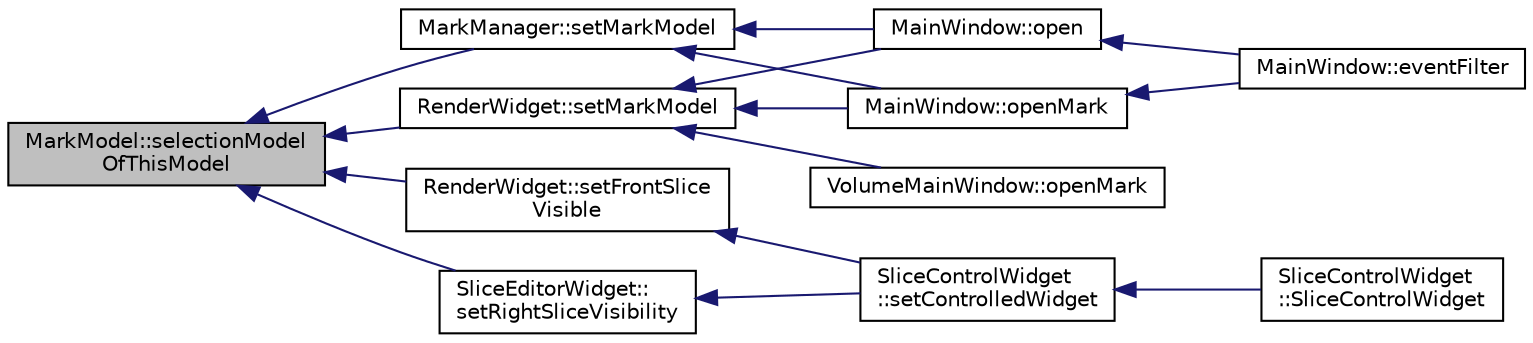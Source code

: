digraph "MarkModel::selectionModelOfThisModel"
{
  edge [fontname="Helvetica",fontsize="10",labelfontname="Helvetica",labelfontsize="10"];
  node [fontname="Helvetica",fontsize="10",shape=record];
  rankdir="LR";
  Node393 [label="MarkModel::selectionModel\lOfThisModel",height=0.2,width=0.4,color="black", fillcolor="grey75", style="filled", fontcolor="black"];
  Node393 -> Node394 [dir="back",color="midnightblue",fontsize="10",style="solid",fontname="Helvetica"];
  Node394 [label="MarkManager::setMarkModel",height=0.2,width=0.4,color="black", fillcolor="white", style="filled",URL="$class_mark_manager.html#a1c5504fe103bdbd2402f1bf35081c04a",tooltip="Set new model model to the widget. "];
  Node394 -> Node395 [dir="back",color="midnightblue",fontsize="10",style="solid",fontname="Helvetica"];
  Node395 [label="MainWindow::open",height=0.2,width=0.4,color="black", fillcolor="white", style="filled",URL="$class_main_window.html#a1e8fb82ba2db0b722d9cd49fb05e4952"];
  Node395 -> Node396 [dir="back",color="midnightblue",fontsize="10",style="solid",fontname="Helvetica"];
  Node396 [label="MainWindow::eventFilter",height=0.2,width=0.4,color="black", fillcolor="white", style="filled",URL="$class_main_window.html#ade305265b2120df2489a5ebeb07ebbe1"];
  Node394 -> Node397 [dir="back",color="midnightblue",fontsize="10",style="solid",fontname="Helvetica"];
  Node397 [label="MainWindow::openMark",height=0.2,width=0.4,color="black", fillcolor="white", style="filled",URL="$class_main_window.html#a9cd18140979dd0f5d1312e9c66de19da"];
  Node397 -> Node396 [dir="back",color="midnightblue",fontsize="10",style="solid",fontname="Helvetica"];
  Node393 -> Node398 [dir="back",color="midnightblue",fontsize="10",style="solid",fontname="Helvetica"];
  Node398 [label="RenderWidget::setMarkModel",height=0.2,width=0.4,color="black", fillcolor="white", style="filled",URL="$class_render_widget.html#ae525129d1fd36fa90f7c6674f4b51d70",tooltip="Sets the slice model as the given model. "];
  Node398 -> Node395 [dir="back",color="midnightblue",fontsize="10",style="solid",fontname="Helvetica"];
  Node398 -> Node397 [dir="back",color="midnightblue",fontsize="10",style="solid",fontname="Helvetica"];
  Node398 -> Node399 [dir="back",color="midnightblue",fontsize="10",style="solid",fontname="Helvetica"];
  Node399 [label="VolumeMainWindow::openMark",height=0.2,width=0.4,color="black", fillcolor="white", style="filled",URL="$class_volume_main_window.html#a690eac05cd92c04cfd56e9a7f9fe19b5"];
  Node393 -> Node400 [dir="back",color="midnightblue",fontsize="10",style="solid",fontname="Helvetica"];
  Node400 [label="RenderWidget::setFrontSlice\lVisible",height=0.2,width=0.4,color="black", fillcolor="white", style="filled",URL="$class_render_widget.html#a54d5421db7ae7377116979c9189c9365",tooltip="This property holds the visibility of the front slice when renders data with slice type render..."];
  Node400 -> Node401 [dir="back",color="midnightblue",fontsize="10",style="solid",fontname="Helvetica"];
  Node401 [label="SliceControlWidget\l::setControlledWidget",height=0.2,width=0.4,color="black", fillcolor="white", style="filled",URL="$class_slice_control_widget.html#a22f1c1840e4e0bd6bb7daec1ffcdafc8",tooltip="Sets the controlled widget sliceWidge and volumeWidget to present. "];
  Node401 -> Node402 [dir="back",color="midnightblue",fontsize="10",style="solid",fontname="Helvetica"];
  Node402 [label="SliceControlWidget\l::SliceControlWidget",height=0.2,width=0.4,color="black", fillcolor="white", style="filled",URL="$class_slice_control_widget.html#a57f30c045f08dafbd807c80bd2d862b6",tooltip="Constructs a widget by the given sliceWidget and volumeWidget. "];
  Node393 -> Node403 [dir="back",color="midnightblue",fontsize="10",style="solid",fontname="Helvetica"];
  Node403 [label="SliceEditorWidget::\lsetRightSliceVisibility",height=0.2,width=0.4,color="black", fillcolor="white", style="filled",URL="$class_slice_editor_widget.html#ad994c2599b8cee4b75614e230b2214e6",tooltip="This is a convenience function to set right slice visibility. "];
  Node403 -> Node401 [dir="back",color="midnightblue",fontsize="10",style="solid",fontname="Helvetica"];
}
